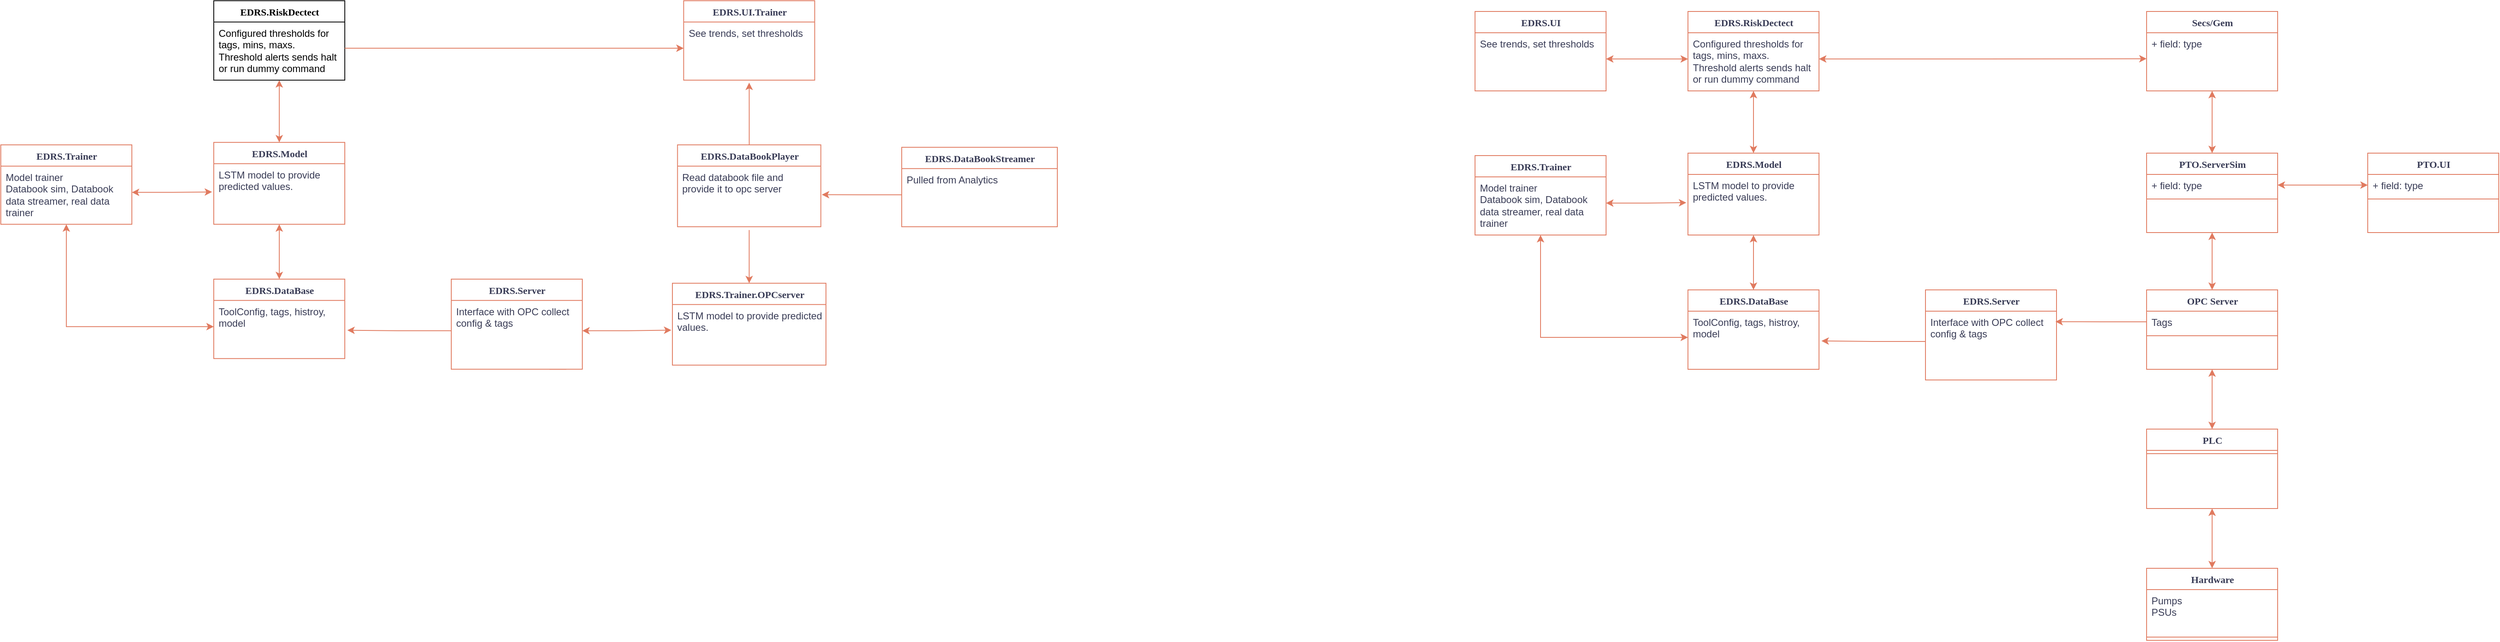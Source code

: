 <mxfile version="24.6.3" type="github">
  <diagram name="Page-1" id="9f46799a-70d6-7492-0946-bef42562c5a5">
    <mxGraphModel dx="4780" dy="1894" grid="1" gridSize="10" guides="1" tooltips="1" connect="1" arrows="1" fold="1" page="1" pageScale="1" pageWidth="1100" pageHeight="850" background="none" math="0" shadow="0">
      <root>
        <mxCell id="0" />
        <mxCell id="1" parent="0" />
        <mxCell id="jNz-noghiVYLugenPzz1-58" style="edgeStyle=orthogonalEdgeStyle;rounded=0;orthogonalLoop=1;jettySize=auto;html=1;exitX=0.5;exitY=0;exitDx=0;exitDy=0;entryX=0.5;entryY=1;entryDx=0;entryDy=0;startArrow=classic;startFill=1;labelBackgroundColor=none;strokeColor=#E07A5F;fontColor=default;" edge="1" parent="1" source="78961159f06e98e8-30" target="jNz-noghiVYLugenPzz1-15">
          <mxGeometry relative="1" as="geometry" />
        </mxCell>
        <mxCell id="78961159f06e98e8-30" value="PTO.ServerSim" style="swimlane;html=1;fontStyle=1;align=center;verticalAlign=top;childLayout=stackLayout;horizontal=1;startSize=26;horizontalStack=0;resizeParent=1;resizeLast=0;collapsible=1;marginBottom=0;swimlaneFillColor=#ffffff;rounded=0;shadow=0;comic=0;labelBackgroundColor=none;strokeWidth=1;fillColor=none;fontFamily=Verdana;fontSize=12;strokeColor=#E07A5F;fontColor=#393C56;" parent="1" vertex="1">
          <mxGeometry x="430" y="83" width="160" height="97" as="geometry" />
        </mxCell>
        <mxCell id="78961159f06e98e8-31" value="+ field: type" style="text;html=1;strokeColor=none;fillColor=none;align=left;verticalAlign=top;spacingLeft=4;spacingRight=4;whiteSpace=wrap;overflow=hidden;rotatable=0;points=[[0,0.5],[1,0.5]];portConstraint=eastwest;labelBackgroundColor=none;fontColor=#393C56;" parent="78961159f06e98e8-30" vertex="1">
          <mxGeometry y="26" width="160" height="26" as="geometry" />
        </mxCell>
        <mxCell id="78961159f06e98e8-38" value="" style="line;html=1;strokeWidth=1;fillColor=none;align=left;verticalAlign=middle;spacingTop=-1;spacingLeft=3;spacingRight=3;rotatable=0;labelPosition=right;points=[];portConstraint=eastwest;labelBackgroundColor=none;strokeColor=#E07A5F;fontColor=#393C56;" parent="78961159f06e98e8-30" vertex="1">
          <mxGeometry y="52" width="160" height="8" as="geometry" />
        </mxCell>
        <mxCell id="jNz-noghiVYLugenPzz1-57" style="edgeStyle=orthogonalEdgeStyle;rounded=0;orthogonalLoop=1;jettySize=auto;html=1;exitX=0.5;exitY=0;exitDx=0;exitDy=0;entryX=0.5;entryY=1;entryDx=0;entryDy=0;startArrow=classic;startFill=1;labelBackgroundColor=none;strokeColor=#E07A5F;fontColor=default;" edge="1" parent="1" source="jNz-noghiVYLugenPzz1-2" target="78961159f06e98e8-30">
          <mxGeometry relative="1" as="geometry" />
        </mxCell>
        <mxCell id="jNz-noghiVYLugenPzz1-60" style="edgeStyle=orthogonalEdgeStyle;rounded=0;orthogonalLoop=1;jettySize=auto;html=1;exitX=0.5;exitY=1;exitDx=0;exitDy=0;startArrow=classic;startFill=1;labelBackgroundColor=none;strokeColor=#E07A5F;fontColor=default;" edge="1" parent="1" source="jNz-noghiVYLugenPzz1-2" target="jNz-noghiVYLugenPzz1-7">
          <mxGeometry relative="1" as="geometry" />
        </mxCell>
        <mxCell id="jNz-noghiVYLugenPzz1-2" value="OPC Server" style="swimlane;html=1;fontStyle=1;align=center;verticalAlign=top;childLayout=stackLayout;horizontal=1;startSize=26;horizontalStack=0;resizeParent=1;resizeLast=0;collapsible=1;marginBottom=0;swimlaneFillColor=#ffffff;rounded=0;shadow=0;comic=0;labelBackgroundColor=none;strokeWidth=1;fillColor=none;fontFamily=Verdana;fontSize=12;strokeColor=#E07A5F;fontColor=#393C56;" vertex="1" parent="1">
          <mxGeometry x="430" y="250" width="160" height="97" as="geometry" />
        </mxCell>
        <mxCell id="jNz-noghiVYLugenPzz1-3" value="Tags" style="text;html=1;strokeColor=none;fillColor=none;align=left;verticalAlign=top;spacingLeft=4;spacingRight=4;whiteSpace=wrap;overflow=hidden;rotatable=0;points=[[0,0.5],[1,0.5]];portConstraint=eastwest;labelBackgroundColor=none;fontColor=#393C56;" vertex="1" parent="jNz-noghiVYLugenPzz1-2">
          <mxGeometry y="26" width="160" height="26" as="geometry" />
        </mxCell>
        <mxCell id="jNz-noghiVYLugenPzz1-4" value="" style="line;html=1;strokeWidth=1;fillColor=none;align=left;verticalAlign=middle;spacingTop=-1;spacingLeft=3;spacingRight=3;rotatable=0;labelPosition=right;points=[];portConstraint=eastwest;labelBackgroundColor=none;strokeColor=#E07A5F;fontColor=#393C56;" vertex="1" parent="jNz-noghiVYLugenPzz1-2">
          <mxGeometry y="52" width="160" height="8" as="geometry" />
        </mxCell>
        <mxCell id="jNz-noghiVYLugenPzz1-62" style="edgeStyle=orthogonalEdgeStyle;rounded=0;orthogonalLoop=1;jettySize=auto;html=1;exitX=0.5;exitY=1;exitDx=0;exitDy=0;entryX=0.5;entryY=0;entryDx=0;entryDy=0;startArrow=classic;startFill=1;labelBackgroundColor=none;strokeColor=#E07A5F;fontColor=default;" edge="1" parent="1" source="jNz-noghiVYLugenPzz1-7" target="jNz-noghiVYLugenPzz1-11">
          <mxGeometry relative="1" as="geometry" />
        </mxCell>
        <mxCell id="jNz-noghiVYLugenPzz1-7" value="PLC" style="swimlane;html=1;fontStyle=1;align=center;verticalAlign=top;childLayout=stackLayout;horizontal=1;startSize=26;horizontalStack=0;resizeParent=1;resizeLast=0;collapsible=1;marginBottom=0;swimlaneFillColor=#ffffff;rounded=0;shadow=0;comic=0;labelBackgroundColor=none;strokeWidth=1;fillColor=none;fontFamily=Verdana;fontSize=12;strokeColor=#E07A5F;fontColor=#393C56;" vertex="1" parent="1">
          <mxGeometry x="430" y="420" width="160" height="97" as="geometry" />
        </mxCell>
        <mxCell id="jNz-noghiVYLugenPzz1-9" value="" style="line;html=1;strokeWidth=1;fillColor=none;align=left;verticalAlign=middle;spacingTop=-1;spacingLeft=3;spacingRight=3;rotatable=0;labelPosition=right;points=[];portConstraint=eastwest;labelBackgroundColor=none;strokeColor=#E07A5F;fontColor=#393C56;" vertex="1" parent="jNz-noghiVYLugenPzz1-7">
          <mxGeometry y="26" width="160" height="8" as="geometry" />
        </mxCell>
        <mxCell id="jNz-noghiVYLugenPzz1-11" value="Hardware" style="swimlane;html=1;fontStyle=1;align=center;verticalAlign=top;childLayout=stackLayout;horizontal=1;startSize=26;horizontalStack=0;resizeParent=1;resizeLast=0;collapsible=1;marginBottom=0;swimlaneFillColor=#ffffff;rounded=0;shadow=0;comic=0;labelBackgroundColor=none;strokeWidth=1;fillColor=none;fontFamily=Verdana;fontSize=12;strokeColor=#E07A5F;fontColor=#393C56;" vertex="1" parent="1">
          <mxGeometry x="430" y="590" width="160" height="88" as="geometry" />
        </mxCell>
        <mxCell id="jNz-noghiVYLugenPzz1-12" value="&lt;div&gt;Pumps&lt;/div&gt;&lt;div&gt;PSUs&lt;/div&gt;" style="text;html=1;strokeColor=none;fillColor=none;align=left;verticalAlign=top;spacingLeft=4;spacingRight=4;whiteSpace=wrap;overflow=hidden;rotatable=0;points=[[0,0.5],[1,0.5]];portConstraint=eastwest;labelBackgroundColor=none;fontColor=#393C56;" vertex="1" parent="jNz-noghiVYLugenPzz1-11">
          <mxGeometry y="26" width="160" height="54" as="geometry" />
        </mxCell>
        <mxCell id="jNz-noghiVYLugenPzz1-13" value="" style="line;html=1;strokeWidth=1;fillColor=none;align=left;verticalAlign=middle;spacingTop=-1;spacingLeft=3;spacingRight=3;rotatable=0;labelPosition=right;points=[];portConstraint=eastwest;labelBackgroundColor=none;strokeColor=#E07A5F;fontColor=#393C56;" vertex="1" parent="jNz-noghiVYLugenPzz1-11">
          <mxGeometry y="80" width="160" height="8" as="geometry" />
        </mxCell>
        <mxCell id="jNz-noghiVYLugenPzz1-15" value="Secs/Gem" style="swimlane;html=1;fontStyle=1;align=center;verticalAlign=top;childLayout=stackLayout;horizontal=1;startSize=26;horizontalStack=0;resizeParent=1;resizeLast=0;collapsible=1;marginBottom=0;swimlaneFillColor=#ffffff;rounded=0;shadow=0;comic=0;labelBackgroundColor=none;strokeWidth=1;fillColor=none;fontFamily=Verdana;fontSize=12;strokeColor=#E07A5F;fontColor=#393C56;" vertex="1" parent="1">
          <mxGeometry x="430" y="-90" width="160" height="97" as="geometry" />
        </mxCell>
        <mxCell id="jNz-noghiVYLugenPzz1-16" value="+ field: type" style="text;html=1;strokeColor=none;fillColor=none;align=left;verticalAlign=top;spacingLeft=4;spacingRight=4;whiteSpace=wrap;overflow=hidden;rotatable=0;points=[[0,0.5],[1,0.5]];portConstraint=eastwest;labelBackgroundColor=none;fontColor=#393C56;" vertex="1" parent="jNz-noghiVYLugenPzz1-15">
          <mxGeometry y="26" width="160" height="26" as="geometry" />
        </mxCell>
        <mxCell id="jNz-noghiVYLugenPzz1-18" value="PTO.UI" style="swimlane;html=1;fontStyle=1;align=center;verticalAlign=top;childLayout=stackLayout;horizontal=1;startSize=26;horizontalStack=0;resizeParent=1;resizeLast=0;collapsible=1;marginBottom=0;swimlaneFillColor=#ffffff;rounded=0;shadow=0;comic=0;labelBackgroundColor=none;strokeWidth=1;fillColor=none;fontFamily=Verdana;fontSize=12;strokeColor=#E07A5F;fontColor=#393C56;" vertex="1" parent="1">
          <mxGeometry x="700" y="83" width="160" height="97" as="geometry" />
        </mxCell>
        <mxCell id="jNz-noghiVYLugenPzz1-19" value="+ field: type" style="text;html=1;strokeColor=none;fillColor=none;align=left;verticalAlign=top;spacingLeft=4;spacingRight=4;whiteSpace=wrap;overflow=hidden;rotatable=0;points=[[0,0.5],[1,0.5]];portConstraint=eastwest;labelBackgroundColor=none;fontColor=#393C56;" vertex="1" parent="jNz-noghiVYLugenPzz1-18">
          <mxGeometry y="26" width="160" height="26" as="geometry" />
        </mxCell>
        <mxCell id="jNz-noghiVYLugenPzz1-20" value="" style="line;html=1;strokeWidth=1;fillColor=none;align=left;verticalAlign=middle;spacingTop=-1;spacingLeft=3;spacingRight=3;rotatable=0;labelPosition=right;points=[];portConstraint=eastwest;labelBackgroundColor=none;strokeColor=#E07A5F;fontColor=#393C56;" vertex="1" parent="jNz-noghiVYLugenPzz1-18">
          <mxGeometry y="52" width="160" height="8" as="geometry" />
        </mxCell>
        <mxCell id="jNz-noghiVYLugenPzz1-27" style="edgeStyle=orthogonalEdgeStyle;rounded=0;orthogonalLoop=1;jettySize=auto;html=1;exitX=0.75;exitY=1;exitDx=0;exitDy=0;labelBackgroundColor=none;strokeColor=#E07A5F;fontColor=default;" edge="1" parent="1" source="jNz-noghiVYLugenPzz1-23">
          <mxGeometry relative="1" as="geometry">
            <mxPoint x="300" y="350" as="targetPoint" />
          </mxGeometry>
        </mxCell>
        <mxCell id="jNz-noghiVYLugenPzz1-23" value="EDRS.Server" style="swimlane;html=1;fontStyle=1;align=center;verticalAlign=top;childLayout=stackLayout;horizontal=1;startSize=26;horizontalStack=0;resizeParent=1;resizeLast=0;collapsible=1;marginBottom=0;swimlaneFillColor=#ffffff;rounded=0;shadow=0;comic=0;labelBackgroundColor=none;strokeWidth=1;fillColor=none;fontFamily=Verdana;fontSize=12;strokeColor=#E07A5F;fontColor=#393C56;" vertex="1" parent="1">
          <mxGeometry x="160" y="250" width="160" height="110" as="geometry" />
        </mxCell>
        <mxCell id="jNz-noghiVYLugenPzz1-24" value="Interface with OPC collect config &amp;amp; tags" style="text;html=1;strokeColor=none;fillColor=none;align=left;verticalAlign=top;spacingLeft=4;spacingRight=4;whiteSpace=wrap;overflow=hidden;rotatable=0;points=[[0,0.5],[1,0.5]];portConstraint=eastwest;labelBackgroundColor=none;fontColor=#393C56;" vertex="1" parent="jNz-noghiVYLugenPzz1-23">
          <mxGeometry y="26" width="160" height="74" as="geometry" />
        </mxCell>
        <mxCell id="jNz-noghiVYLugenPzz1-68" style="edgeStyle=orthogonalEdgeStyle;rounded=0;orthogonalLoop=1;jettySize=auto;html=1;exitX=0.5;exitY=0;exitDx=0;exitDy=0;entryX=0.5;entryY=1;entryDx=0;entryDy=0;startArrow=classic;startFill=1;labelBackgroundColor=none;strokeColor=#E07A5F;fontColor=default;" edge="1" parent="1" source="jNz-noghiVYLugenPzz1-28" target="jNz-noghiVYLugenPzz1-31">
          <mxGeometry relative="1" as="geometry" />
        </mxCell>
        <mxCell id="jNz-noghiVYLugenPzz1-28" value="EDRS.Model" style="swimlane;html=1;fontStyle=1;align=center;verticalAlign=top;childLayout=stackLayout;horizontal=1;startSize=26;horizontalStack=0;resizeParent=1;resizeLast=0;collapsible=1;marginBottom=0;swimlaneFillColor=#ffffff;rounded=0;shadow=0;comic=0;labelBackgroundColor=none;strokeWidth=1;fillColor=none;fontFamily=Verdana;fontSize=12;strokeColor=#E07A5F;fontColor=#393C56;" vertex="1" parent="1">
          <mxGeometry x="-130" y="83" width="160" height="100" as="geometry" />
        </mxCell>
        <mxCell id="jNz-noghiVYLugenPzz1-29" value="LSTM model to provide predicted values.&amp;nbsp;" style="text;html=1;strokeColor=none;fillColor=none;align=left;verticalAlign=top;spacingLeft=4;spacingRight=4;whiteSpace=wrap;overflow=hidden;rotatable=0;points=[[0,0.5],[1,0.5]];portConstraint=eastwest;labelBackgroundColor=none;fontColor=#393C56;" vertex="1" parent="jNz-noghiVYLugenPzz1-28">
          <mxGeometry y="26" width="160" height="74" as="geometry" />
        </mxCell>
        <mxCell id="jNz-noghiVYLugenPzz1-31" value="EDRS.RiskDectect" style="swimlane;html=1;fontStyle=1;align=center;verticalAlign=top;childLayout=stackLayout;horizontal=1;startSize=26;horizontalStack=0;resizeParent=1;resizeLast=0;collapsible=1;marginBottom=0;swimlaneFillColor=#ffffff;rounded=0;shadow=0;comic=0;labelBackgroundColor=none;strokeWidth=1;fillColor=none;fontFamily=Verdana;fontSize=12;strokeColor=#E07A5F;fontColor=#393C56;" vertex="1" parent="1">
          <mxGeometry x="-130" y="-90" width="160" height="97" as="geometry" />
        </mxCell>
        <mxCell id="jNz-noghiVYLugenPzz1-84" style="edgeStyle=orthogonalEdgeStyle;rounded=0;orthogonalLoop=1;jettySize=auto;html=1;exitX=1;exitY=0.5;exitDx=0;exitDy=0;startArrow=classic;startFill=1;labelBackgroundColor=none;strokeColor=#E07A5F;fontColor=default;" edge="1" parent="jNz-noghiVYLugenPzz1-31" source="jNz-noghiVYLugenPzz1-32">
          <mxGeometry relative="1" as="geometry">
            <mxPoint x="560" y="57.69" as="targetPoint" />
          </mxGeometry>
        </mxCell>
        <mxCell id="jNz-noghiVYLugenPzz1-32" value="Configured thresholds for tags, mins, maxs.&lt;div&gt;Threshold alerts sends halt or run dummy command&lt;/div&gt;" style="text;html=1;strokeColor=none;fillColor=none;align=left;verticalAlign=top;spacingLeft=4;spacingRight=4;whiteSpace=wrap;overflow=hidden;rotatable=0;points=[[0,0.5],[1,0.5]];portConstraint=eastwest;labelBackgroundColor=none;fontColor=#393C56;" vertex="1" parent="jNz-noghiVYLugenPzz1-31">
          <mxGeometry y="26" width="160" height="64" as="geometry" />
        </mxCell>
        <mxCell id="jNz-noghiVYLugenPzz1-34" value="EDRS.Trainer" style="swimlane;html=1;fontStyle=1;align=center;verticalAlign=top;childLayout=stackLayout;horizontal=1;startSize=26;horizontalStack=0;resizeParent=1;resizeLast=0;collapsible=1;marginBottom=0;swimlaneFillColor=#ffffff;rounded=0;shadow=0;comic=0;labelBackgroundColor=none;strokeWidth=1;fillColor=none;fontFamily=Verdana;fontSize=12;strokeColor=#E07A5F;fontColor=#393C56;" vertex="1" parent="1">
          <mxGeometry x="-390" y="86" width="160" height="97" as="geometry" />
        </mxCell>
        <mxCell id="jNz-noghiVYLugenPzz1-35" value="Model trainer&lt;div&gt;Databook sim, Databook data streamer, real data trainer&lt;/div&gt;" style="text;html=1;strokeColor=none;fillColor=none;align=left;verticalAlign=top;spacingLeft=4;spacingRight=4;whiteSpace=wrap;overflow=hidden;rotatable=0;points=[[0,0.5],[1,0.5]];portConstraint=eastwest;labelBackgroundColor=none;fontColor=#393C56;" vertex="1" parent="jNz-noghiVYLugenPzz1-34">
          <mxGeometry y="26" width="160" height="64" as="geometry" />
        </mxCell>
        <mxCell id="jNz-noghiVYLugenPzz1-64" style="edgeStyle=orthogonalEdgeStyle;rounded=0;orthogonalLoop=1;jettySize=auto;html=1;exitX=0.5;exitY=0;exitDx=0;exitDy=0;entryX=0.5;entryY=1;entryDx=0;entryDy=0;startArrow=classic;startFill=1;labelBackgroundColor=none;strokeColor=#E07A5F;fontColor=default;" edge="1" parent="1" source="jNz-noghiVYLugenPzz1-37" target="jNz-noghiVYLugenPzz1-28">
          <mxGeometry relative="1" as="geometry" />
        </mxCell>
        <mxCell id="jNz-noghiVYLugenPzz1-37" value="EDRS.DataBase" style="swimlane;html=1;fontStyle=1;align=center;verticalAlign=top;childLayout=stackLayout;horizontal=1;startSize=26;horizontalStack=0;resizeParent=1;resizeLast=0;collapsible=1;marginBottom=0;swimlaneFillColor=#ffffff;rounded=0;shadow=0;comic=0;labelBackgroundColor=none;strokeWidth=1;fillColor=none;fontFamily=Verdana;fontSize=12;strokeColor=#E07A5F;fontColor=#393C56;" vertex="1" parent="1">
          <mxGeometry x="-130" y="250" width="160" height="97" as="geometry" />
        </mxCell>
        <mxCell id="jNz-noghiVYLugenPzz1-38" value="ToolConfig, tags, histroy, model" style="text;html=1;strokeColor=none;fillColor=none;align=left;verticalAlign=top;spacingLeft=4;spacingRight=4;whiteSpace=wrap;overflow=hidden;rotatable=0;points=[[0,0.5],[1,0.5]];portConstraint=eastwest;labelBackgroundColor=none;fontColor=#393C56;" vertex="1" parent="jNz-noghiVYLugenPzz1-37">
          <mxGeometry y="26" width="160" height="64" as="geometry" />
        </mxCell>
        <mxCell id="jNz-noghiVYLugenPzz1-45" value="EDRS.UI" style="swimlane;html=1;fontStyle=1;align=center;verticalAlign=top;childLayout=stackLayout;horizontal=1;startSize=26;horizontalStack=0;resizeParent=1;resizeLast=0;collapsible=1;marginBottom=0;swimlaneFillColor=#ffffff;rounded=0;shadow=0;comic=0;labelBackgroundColor=none;strokeWidth=1;fillColor=none;fontFamily=Verdana;fontSize=12;strokeColor=#E07A5F;fontColor=#393C56;" vertex="1" parent="1">
          <mxGeometry x="-390" y="-90" width="160" height="97" as="geometry" />
        </mxCell>
        <mxCell id="jNz-noghiVYLugenPzz1-46" value="See trends, set thresholds" style="text;html=1;strokeColor=none;fillColor=none;align=left;verticalAlign=top;spacingLeft=4;spacingRight=4;whiteSpace=wrap;overflow=hidden;rotatable=0;points=[[0,0.5],[1,0.5]];portConstraint=eastwest;labelBackgroundColor=none;fontColor=#393C56;" vertex="1" parent="jNz-noghiVYLugenPzz1-45">
          <mxGeometry y="26" width="160" height="64" as="geometry" />
        </mxCell>
        <mxCell id="jNz-noghiVYLugenPzz1-59" style="edgeStyle=orthogonalEdgeStyle;rounded=0;orthogonalLoop=1;jettySize=auto;html=1;exitX=1;exitY=0.5;exitDx=0;exitDy=0;entryX=0;entryY=0.5;entryDx=0;entryDy=0;startArrow=classic;startFill=1;labelBackgroundColor=none;strokeColor=#E07A5F;fontColor=default;" edge="1" parent="1" source="78961159f06e98e8-31" target="jNz-noghiVYLugenPzz1-19">
          <mxGeometry relative="1" as="geometry" />
        </mxCell>
        <mxCell id="jNz-noghiVYLugenPzz1-75" style="edgeStyle=orthogonalEdgeStyle;rounded=0;orthogonalLoop=1;jettySize=auto;html=1;startArrow=classic;startFill=1;labelBackgroundColor=none;strokeColor=#E07A5F;fontColor=default;" edge="1" parent="1" source="jNz-noghiVYLugenPzz1-46" target="jNz-noghiVYLugenPzz1-32">
          <mxGeometry relative="1" as="geometry" />
        </mxCell>
        <mxCell id="jNz-noghiVYLugenPzz1-78" style="edgeStyle=orthogonalEdgeStyle;rounded=0;orthogonalLoop=1;jettySize=auto;html=1;exitX=0;exitY=0.5;exitDx=0;exitDy=0;entryX=0.992;entryY=0.173;entryDx=0;entryDy=0;entryPerimeter=0;labelBackgroundColor=none;strokeColor=#E07A5F;fontColor=default;" edge="1" parent="1" source="jNz-noghiVYLugenPzz1-3" target="jNz-noghiVYLugenPzz1-24">
          <mxGeometry relative="1" as="geometry" />
        </mxCell>
        <mxCell id="jNz-noghiVYLugenPzz1-79" style="edgeStyle=orthogonalEdgeStyle;rounded=0;orthogonalLoop=1;jettySize=auto;html=1;entryX=0.5;entryY=1;entryDx=0;entryDy=0;startArrow=classic;startFill=1;labelBackgroundColor=none;strokeColor=#E07A5F;fontColor=default;" edge="1" parent="1" source="jNz-noghiVYLugenPzz1-38" target="jNz-noghiVYLugenPzz1-34">
          <mxGeometry relative="1" as="geometry" />
        </mxCell>
        <mxCell id="jNz-noghiVYLugenPzz1-81" style="edgeStyle=orthogonalEdgeStyle;rounded=0;orthogonalLoop=1;jettySize=auto;html=1;entryX=-0.013;entryY=0.466;entryDx=0;entryDy=0;entryPerimeter=0;startArrow=classic;startFill=1;labelBackgroundColor=none;strokeColor=#E07A5F;fontColor=default;" edge="1" parent="1" source="jNz-noghiVYLugenPzz1-35" target="jNz-noghiVYLugenPzz1-29">
          <mxGeometry relative="1" as="geometry">
            <mxPoint x="-140" y="144" as="targetPoint" />
          </mxGeometry>
        </mxCell>
        <mxCell id="jNz-noghiVYLugenPzz1-82" style="edgeStyle=orthogonalEdgeStyle;rounded=0;orthogonalLoop=1;jettySize=auto;html=1;entryX=1.019;entryY=0.568;entryDx=0;entryDy=0;entryPerimeter=0;startArrow=none;startFill=0;endArrow=classic;endFill=1;labelBackgroundColor=none;strokeColor=#E07A5F;fontColor=default;" edge="1" parent="1" source="jNz-noghiVYLugenPzz1-24" target="jNz-noghiVYLugenPzz1-38">
          <mxGeometry relative="1" as="geometry" />
        </mxCell>
        <mxCell id="jNz-noghiVYLugenPzz1-85" value="EDRS.DataBookStreamer" style="swimlane;html=1;fontStyle=1;align=center;verticalAlign=top;childLayout=stackLayout;horizontal=1;startSize=26;horizontalStack=0;resizeParent=1;resizeLast=0;collapsible=1;marginBottom=0;swimlaneFillColor=#ffffff;rounded=0;shadow=0;comic=0;labelBackgroundColor=none;strokeWidth=1;fillColor=none;fontFamily=Verdana;fontSize=12;strokeColor=#E07A5F;fontColor=#393C56;" vertex="1" parent="1">
          <mxGeometry x="-1090" y="75.92" width="190" height="97" as="geometry" />
        </mxCell>
        <mxCell id="jNz-noghiVYLugenPzz1-86" value="Pulled from Analytics" style="text;html=1;strokeColor=none;fillColor=none;align=left;verticalAlign=top;spacingLeft=4;spacingRight=4;whiteSpace=wrap;overflow=hidden;rotatable=0;points=[[0,0.5],[1,0.5]];portConstraint=eastwest;labelBackgroundColor=none;fontColor=#393C56;" vertex="1" parent="jNz-noghiVYLugenPzz1-85">
          <mxGeometry y="26" width="190" height="64" as="geometry" />
        </mxCell>
        <mxCell id="jNz-noghiVYLugenPzz1-129" style="edgeStyle=orthogonalEdgeStyle;rounded=0;orthogonalLoop=1;jettySize=auto;html=1;labelBackgroundColor=none;strokeColor=#E07A5F;fontColor=default;" edge="1" parent="1" source="jNz-noghiVYLugenPzz1-87">
          <mxGeometry relative="1" as="geometry">
            <mxPoint x="-1276.25" y="-3.08" as="targetPoint" />
          </mxGeometry>
        </mxCell>
        <mxCell id="jNz-noghiVYLugenPzz1-87" value="EDRS.DataBookPlayer" style="swimlane;html=1;fontStyle=1;align=center;verticalAlign=top;childLayout=stackLayout;horizontal=1;startSize=26;horizontalStack=0;resizeParent=1;resizeLast=0;collapsible=1;marginBottom=0;swimlaneFillColor=#ffffff;rounded=0;shadow=0;comic=0;labelBackgroundColor=none;strokeWidth=1;fillColor=none;fontFamily=Verdana;fontSize=12;strokeColor=#E07A5F;fontColor=#393C56;" vertex="1" parent="1">
          <mxGeometry x="-1363.75" y="72.92" width="175" height="100" as="geometry" />
        </mxCell>
        <mxCell id="jNz-noghiVYLugenPzz1-88" value="Read databook file and provide it to opc server" style="text;html=1;strokeColor=none;fillColor=none;align=left;verticalAlign=top;spacingLeft=4;spacingRight=4;whiteSpace=wrap;overflow=hidden;rotatable=0;points=[[0,0.5],[1,0.5]];portConstraint=eastwest;labelBackgroundColor=none;fontColor=#393C56;" vertex="1" parent="jNz-noghiVYLugenPzz1-87">
          <mxGeometry y="26" width="175" height="74" as="geometry" />
        </mxCell>
        <mxCell id="jNz-noghiVYLugenPzz1-122" style="edgeStyle=orthogonalEdgeStyle;rounded=0;orthogonalLoop=1;jettySize=auto;html=1;startArrow=classic;startFill=1;endArrow=none;endFill=0;labelBackgroundColor=none;strokeColor=#E07A5F;fontColor=default;" edge="1" parent="1" source="jNz-noghiVYLugenPzz1-90">
          <mxGeometry relative="1" as="geometry">
            <mxPoint x="-1276.25" y="176.92" as="targetPoint" />
          </mxGeometry>
        </mxCell>
        <mxCell id="jNz-noghiVYLugenPzz1-90" value="EDRS.Trainer.OPCserver" style="swimlane;html=1;fontStyle=1;align=center;verticalAlign=top;childLayout=stackLayout;horizontal=1;startSize=26;horizontalStack=0;resizeParent=1;resizeLast=0;collapsible=1;marginBottom=0;swimlaneFillColor=#ffffff;rounded=0;shadow=0;comic=0;labelBackgroundColor=none;strokeWidth=1;fillColor=none;fontFamily=Verdana;fontSize=12;strokeColor=#E07A5F;fontColor=#393C56;" vertex="1" parent="1">
          <mxGeometry x="-1370" y="241.92" width="187.5" height="100" as="geometry" />
        </mxCell>
        <mxCell id="jNz-noghiVYLugenPzz1-91" value="LSTM model to provide predicted values.&amp;nbsp;" style="text;html=1;strokeColor=none;fillColor=none;align=left;verticalAlign=top;spacingLeft=4;spacingRight=4;whiteSpace=wrap;overflow=hidden;rotatable=0;points=[[0,0.5],[1,0.5]];portConstraint=eastwest;labelBackgroundColor=none;fontColor=#393C56;" vertex="1" parent="jNz-noghiVYLugenPzz1-90">
          <mxGeometry y="26" width="187.5" height="74" as="geometry" />
        </mxCell>
        <mxCell id="jNz-noghiVYLugenPzz1-98" style="edgeStyle=orthogonalEdgeStyle;rounded=0;orthogonalLoop=1;jettySize=auto;html=1;exitX=0.75;exitY=1;exitDx=0;exitDy=0;labelBackgroundColor=none;strokeColor=#E07A5F;fontColor=default;" edge="1" parent="1" source="jNz-noghiVYLugenPzz1-99">
          <mxGeometry relative="1" as="geometry">
            <mxPoint x="-1500" y="336.92" as="targetPoint" />
          </mxGeometry>
        </mxCell>
        <mxCell id="jNz-noghiVYLugenPzz1-99" value="EDRS.Server" style="swimlane;html=1;fontStyle=1;align=center;verticalAlign=top;childLayout=stackLayout;horizontal=1;startSize=26;horizontalStack=0;resizeParent=1;resizeLast=0;collapsible=1;marginBottom=0;swimlaneFillColor=#ffffff;rounded=0;shadow=0;comic=0;labelBackgroundColor=none;strokeWidth=1;fillColor=none;fontFamily=Verdana;fontSize=12;strokeColor=#E07A5F;fontColor=#393C56;" vertex="1" parent="1">
          <mxGeometry x="-1640" y="236.92" width="160" height="110" as="geometry" />
        </mxCell>
        <mxCell id="jNz-noghiVYLugenPzz1-100" value="Interface with OPC collect config &amp;amp; tags" style="text;html=1;strokeColor=none;fillColor=none;align=left;verticalAlign=top;spacingLeft=4;spacingRight=4;whiteSpace=wrap;overflow=hidden;rotatable=0;points=[[0,0.5],[1,0.5]];portConstraint=eastwest;labelBackgroundColor=none;fontColor=#393C56;" vertex="1" parent="jNz-noghiVYLugenPzz1-99">
          <mxGeometry y="26" width="160" height="74" as="geometry" />
        </mxCell>
        <mxCell id="jNz-noghiVYLugenPzz1-101" style="edgeStyle=orthogonalEdgeStyle;rounded=0;orthogonalLoop=1;jettySize=auto;html=1;exitX=0.5;exitY=0;exitDx=0;exitDy=0;entryX=0.5;entryY=1;entryDx=0;entryDy=0;startArrow=classic;startFill=1;labelBackgroundColor=none;strokeColor=#E07A5F;fontColor=default;" edge="1" parent="1" source="jNz-noghiVYLugenPzz1-102" target="jNz-noghiVYLugenPzz1-104">
          <mxGeometry relative="1" as="geometry" />
        </mxCell>
        <mxCell id="jNz-noghiVYLugenPzz1-102" value="EDRS.Model" style="swimlane;html=1;fontStyle=1;align=center;verticalAlign=top;childLayout=stackLayout;horizontal=1;startSize=26;horizontalStack=0;resizeParent=1;resizeLast=0;collapsible=1;marginBottom=0;swimlaneFillColor=#ffffff;rounded=0;shadow=0;comic=0;labelBackgroundColor=none;strokeWidth=1;fillColor=none;fontFamily=Verdana;fontSize=12;strokeColor=#E07A5F;fontColor=#393C56;" vertex="1" parent="1">
          <mxGeometry x="-1930" y="69.92" width="160" height="100" as="geometry" />
        </mxCell>
        <mxCell id="jNz-noghiVYLugenPzz1-103" value="LSTM model to provide predicted values.&amp;nbsp;" style="text;html=1;strokeColor=none;fillColor=none;align=left;verticalAlign=top;spacingLeft=4;spacingRight=4;whiteSpace=wrap;overflow=hidden;rotatable=0;points=[[0,0.5],[1,0.5]];portConstraint=eastwest;labelBackgroundColor=none;fontColor=#393C56;" vertex="1" parent="jNz-noghiVYLugenPzz1-102">
          <mxGeometry y="26" width="160" height="74" as="geometry" />
        </mxCell>
        <mxCell id="jNz-noghiVYLugenPzz1-104" value="EDRS.RiskDectect" style="swimlane;html=1;fontStyle=1;align=center;verticalAlign=top;childLayout=stackLayout;horizontal=1;startSize=26;horizontalStack=0;resizeParent=1;resizeLast=0;collapsible=1;marginBottom=0;swimlaneFillColor=#ffffff;rounded=0;shadow=0;comic=0;labelBackgroundColor=none;strokeWidth=1;fontFamily=Verdana;fontSize=12;" vertex="1" parent="1">
          <mxGeometry x="-1930" y="-103.08" width="160" height="97" as="geometry" />
        </mxCell>
        <mxCell id="jNz-noghiVYLugenPzz1-106" value="Configured thresholds for tags, mins, maxs.&lt;div&gt;Threshold alerts sends halt or run dummy command&lt;/div&gt;" style="text;html=1;align=left;verticalAlign=top;spacingLeft=4;spacingRight=4;whiteSpace=wrap;overflow=hidden;rotatable=0;points=[[0,0.5],[1,0.5]];portConstraint=eastwest;labelBackgroundColor=none;" vertex="1" parent="jNz-noghiVYLugenPzz1-104">
          <mxGeometry y="26" width="160" height="64" as="geometry" />
        </mxCell>
        <mxCell id="jNz-noghiVYLugenPzz1-107" value="EDRS.Trainer" style="swimlane;html=1;fontStyle=1;align=center;verticalAlign=top;childLayout=stackLayout;horizontal=1;startSize=26;horizontalStack=0;resizeParent=1;resizeLast=0;collapsible=1;marginBottom=0;swimlaneFillColor=#ffffff;rounded=0;shadow=0;comic=0;labelBackgroundColor=none;strokeWidth=1;fillColor=none;fontFamily=Verdana;fontSize=12;strokeColor=#E07A5F;fontColor=#393C56;" vertex="1" parent="1">
          <mxGeometry x="-2190" y="72.92" width="160" height="97" as="geometry" />
        </mxCell>
        <mxCell id="jNz-noghiVYLugenPzz1-108" value="Model trainer&lt;div&gt;Databook sim, Databook data streamer, real data trainer&lt;/div&gt;" style="text;html=1;strokeColor=none;fillColor=none;align=left;verticalAlign=top;spacingLeft=4;spacingRight=4;whiteSpace=wrap;overflow=hidden;rotatable=0;points=[[0,0.5],[1,0.5]];portConstraint=eastwest;labelBackgroundColor=none;fontColor=#393C56;" vertex="1" parent="jNz-noghiVYLugenPzz1-107">
          <mxGeometry y="26" width="160" height="64" as="geometry" />
        </mxCell>
        <mxCell id="jNz-noghiVYLugenPzz1-109" style="edgeStyle=orthogonalEdgeStyle;rounded=0;orthogonalLoop=1;jettySize=auto;html=1;exitX=0.5;exitY=0;exitDx=0;exitDy=0;entryX=0.5;entryY=1;entryDx=0;entryDy=0;startArrow=classic;startFill=1;labelBackgroundColor=none;strokeColor=#E07A5F;fontColor=default;" edge="1" parent="1" source="jNz-noghiVYLugenPzz1-110" target="jNz-noghiVYLugenPzz1-102">
          <mxGeometry relative="1" as="geometry" />
        </mxCell>
        <mxCell id="jNz-noghiVYLugenPzz1-110" value="EDRS.DataBase" style="swimlane;html=1;fontStyle=1;align=center;verticalAlign=top;childLayout=stackLayout;horizontal=1;startSize=26;horizontalStack=0;resizeParent=1;resizeLast=0;collapsible=1;marginBottom=0;swimlaneFillColor=#ffffff;rounded=0;shadow=0;comic=0;labelBackgroundColor=none;strokeWidth=1;fillColor=none;fontFamily=Verdana;fontSize=12;strokeColor=#E07A5F;fontColor=#393C56;" vertex="1" parent="1">
          <mxGeometry x="-1930" y="236.92" width="160" height="97" as="geometry" />
        </mxCell>
        <mxCell id="jNz-noghiVYLugenPzz1-111" value="ToolConfig, tags, histroy, model" style="text;html=1;strokeColor=none;fillColor=none;align=left;verticalAlign=top;spacingLeft=4;spacingRight=4;whiteSpace=wrap;overflow=hidden;rotatable=0;points=[[0,0.5],[1,0.5]];portConstraint=eastwest;labelBackgroundColor=none;fontColor=#393C56;" vertex="1" parent="jNz-noghiVYLugenPzz1-110">
          <mxGeometry y="26" width="160" height="64" as="geometry" />
        </mxCell>
        <mxCell id="jNz-noghiVYLugenPzz1-115" style="edgeStyle=orthogonalEdgeStyle;rounded=0;orthogonalLoop=1;jettySize=auto;html=1;entryX=0.5;entryY=1;entryDx=0;entryDy=0;startArrow=classic;startFill=1;labelBackgroundColor=none;strokeColor=#E07A5F;fontColor=default;" edge="1" parent="1" source="jNz-noghiVYLugenPzz1-111" target="jNz-noghiVYLugenPzz1-107">
          <mxGeometry relative="1" as="geometry" />
        </mxCell>
        <mxCell id="jNz-noghiVYLugenPzz1-116" style="edgeStyle=orthogonalEdgeStyle;rounded=0;orthogonalLoop=1;jettySize=auto;html=1;entryX=-0.013;entryY=0.466;entryDx=0;entryDy=0;entryPerimeter=0;startArrow=classic;startFill=1;labelBackgroundColor=none;strokeColor=#E07A5F;fontColor=default;" edge="1" parent="1" source="jNz-noghiVYLugenPzz1-108" target="jNz-noghiVYLugenPzz1-103">
          <mxGeometry relative="1" as="geometry">
            <mxPoint x="-1940" y="130.92" as="targetPoint" />
          </mxGeometry>
        </mxCell>
        <mxCell id="jNz-noghiVYLugenPzz1-117" style="edgeStyle=orthogonalEdgeStyle;rounded=0;orthogonalLoop=1;jettySize=auto;html=1;entryX=1.019;entryY=0.568;entryDx=0;entryDy=0;entryPerimeter=0;startArrow=none;startFill=0;endArrow=classic;endFill=1;labelBackgroundColor=none;strokeColor=#E07A5F;fontColor=default;" edge="1" parent="1" source="jNz-noghiVYLugenPzz1-100" target="jNz-noghiVYLugenPzz1-111">
          <mxGeometry relative="1" as="geometry" />
        </mxCell>
        <mxCell id="jNz-noghiVYLugenPzz1-119" style="edgeStyle=orthogonalEdgeStyle;rounded=0;orthogonalLoop=1;jettySize=auto;html=1;exitX=1;exitY=0.5;exitDx=0;exitDy=0;entryX=-0.007;entryY=0.422;entryDx=0;entryDy=0;entryPerimeter=0;startArrow=classic;startFill=1;labelBackgroundColor=none;strokeColor=#E07A5F;fontColor=default;" edge="1" parent="1" source="jNz-noghiVYLugenPzz1-100" target="jNz-noghiVYLugenPzz1-91">
          <mxGeometry relative="1" as="geometry" />
        </mxCell>
        <mxCell id="jNz-noghiVYLugenPzz1-124" value="EDRS.UI.Trainer" style="swimlane;html=1;fontStyle=1;align=center;verticalAlign=top;childLayout=stackLayout;horizontal=1;startSize=26;horizontalStack=0;resizeParent=1;resizeLast=0;collapsible=1;marginBottom=0;swimlaneFillColor=#ffffff;rounded=0;shadow=0;comic=0;labelBackgroundColor=none;strokeWidth=1;fillColor=none;fontFamily=Verdana;fontSize=12;strokeColor=#E07A5F;fontColor=#393C56;" vertex="1" parent="1">
          <mxGeometry x="-1356.25" y="-103.08" width="160" height="97" as="geometry" />
        </mxCell>
        <mxCell id="jNz-noghiVYLugenPzz1-125" value="See trends, set thresholds" style="text;html=1;strokeColor=none;fillColor=none;align=left;verticalAlign=top;spacingLeft=4;spacingRight=4;whiteSpace=wrap;overflow=hidden;rotatable=0;points=[[0,0.5],[1,0.5]];portConstraint=eastwest;labelBackgroundColor=none;fontColor=#393C56;" vertex="1" parent="jNz-noghiVYLugenPzz1-124">
          <mxGeometry y="26" width="160" height="64" as="geometry" />
        </mxCell>
        <mxCell id="jNz-noghiVYLugenPzz1-128" style="edgeStyle=orthogonalEdgeStyle;rounded=0;orthogonalLoop=1;jettySize=auto;html=1;exitX=0;exitY=0.5;exitDx=0;exitDy=0;entryX=1.007;entryY=0.47;entryDx=0;entryDy=0;entryPerimeter=0;labelBackgroundColor=none;strokeColor=#E07A5F;fontColor=default;" edge="1" parent="1" source="jNz-noghiVYLugenPzz1-86" target="jNz-noghiVYLugenPzz1-88">
          <mxGeometry relative="1" as="geometry">
            <mxPoint x="-1180" y="134.349" as="targetPoint" />
          </mxGeometry>
        </mxCell>
        <mxCell id="jNz-noghiVYLugenPzz1-131" style="edgeStyle=orthogonalEdgeStyle;rounded=0;orthogonalLoop=1;jettySize=auto;html=1;exitX=1;exitY=0.5;exitDx=0;exitDy=0;entryX=0;entryY=0.5;entryDx=0;entryDy=0;labelBackgroundColor=none;strokeColor=#E07A5F;fontColor=default;" edge="1" parent="1" source="jNz-noghiVYLugenPzz1-106" target="jNz-noghiVYLugenPzz1-125">
          <mxGeometry relative="1" as="geometry" />
        </mxCell>
      </root>
    </mxGraphModel>
  </diagram>
</mxfile>
